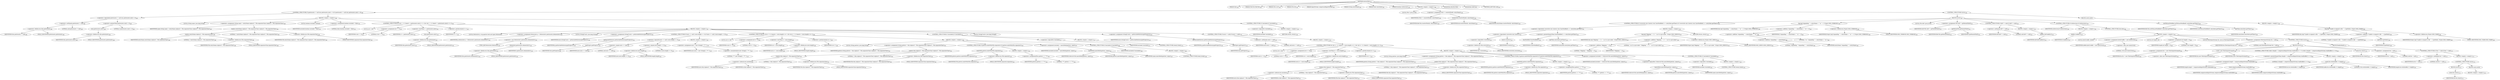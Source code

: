 digraph "extractFile" {  
"352" [label = <(METHOD,extractFile)<SUB>182</SUB>> ]
"21" [label = <(PARAM,this)<SUB>182</SUB>> ]
"353" [label = <(PARAM,FileUtils fileUtils)<SUB>182</SUB>> ]
"354" [label = <(PARAM,File srcF)<SUB>182</SUB>> ]
"355" [label = <(PARAM,File dir)<SUB>182</SUB>> ]
"356" [label = <(PARAM,InputStream compressedInputStream)<SUB>183</SUB>> ]
"357" [label = <(PARAM,String entryName)<SUB>184</SUB>> ]
"358" [label = <(PARAM,Date entryDate)<SUB>185</SUB>> ]
"359" [label = <(PARAM,boolean isDirectory)<SUB>185</SUB>> ]
"360" [label = <(BLOCK,&lt;empty&gt;,&lt;empty&gt;)<SUB>186</SUB>> ]
"361" [label = <(CONTROL_STRUCTURE,if (patternsets != null &amp;&amp; patternsets.size() &gt; 0),if (patternsets != null &amp;&amp; patternsets.size() &gt; 0))<SUB>188</SUB>> ]
"362" [label = <(&lt;operator&gt;.logicalAnd,patternsets != null &amp;&amp; patternsets.size() &gt; 0)<SUB>188</SUB>> ]
"363" [label = <(&lt;operator&gt;.notEquals,patternsets != null)<SUB>188</SUB>> ]
"364" [label = <(&lt;operator&gt;.fieldAccess,this.patternsets)<SUB>188</SUB>> ]
"365" [label = <(IDENTIFIER,this,patternsets != null)<SUB>188</SUB>> ]
"366" [label = <(FIELD_IDENTIFIER,patternsets,patternsets)<SUB>188</SUB>> ]
"367" [label = <(LITERAL,null,patternsets != null)<SUB>188</SUB>> ]
"368" [label = <(&lt;operator&gt;.greaterThan,patternsets.size() &gt; 0)<SUB>188</SUB>> ]
"369" [label = <(size,patternsets.size())<SUB>188</SUB>> ]
"370" [label = <(&lt;operator&gt;.fieldAccess,this.patternsets)<SUB>188</SUB>> ]
"371" [label = <(IDENTIFIER,this,patternsets.size())<SUB>188</SUB>> ]
"372" [label = <(FIELD_IDENTIFIER,patternsets,patternsets)<SUB>188</SUB>> ]
"373" [label = <(LITERAL,0,patternsets.size() &gt; 0)<SUB>188</SUB>> ]
"374" [label = <(BLOCK,&lt;empty&gt;,&lt;empty&gt;)<SUB>188</SUB>> ]
"375" [label = <(LOCAL,String name: java.lang.String)> ]
"376" [label = <(&lt;operator&gt;.assignment,String name = entryName.replace('/', File.separatorChar).replace('\\', File.separatorChar))<SUB>189</SUB>> ]
"377" [label = <(IDENTIFIER,name,String name = entryName.replace('/', File.separatorChar).replace('\\', File.separatorChar))<SUB>189</SUB>> ]
"378" [label = <(replace,entryName.replace('/', File.separatorChar).replace('\\', File.separatorChar))<SUB>189</SUB>> ]
"379" [label = <(replace,entryName.replace('/', File.separatorChar))<SUB>189</SUB>> ]
"380" [label = <(IDENTIFIER,entryName,entryName.replace('/', File.separatorChar))<SUB>189</SUB>> ]
"381" [label = <(LITERAL,'/',entryName.replace('/', File.separatorChar))<SUB>189</SUB>> ]
"382" [label = <(&lt;operator&gt;.fieldAccess,File.separatorChar)<SUB>189</SUB>> ]
"383" [label = <(IDENTIFIER,File,entryName.replace('/', File.separatorChar))<SUB>189</SUB>> ]
"384" [label = <(FIELD_IDENTIFIER,separatorChar,separatorChar)<SUB>189</SUB>> ]
"385" [label = <(LITERAL,'\\',entryName.replace('/', File.separatorChar).replace('\\', File.separatorChar))<SUB>190</SUB>> ]
"386" [label = <(&lt;operator&gt;.fieldAccess,File.separatorChar)<SUB>190</SUB>> ]
"387" [label = <(IDENTIFIER,File,entryName.replace('/', File.separatorChar).replace('\\', File.separatorChar))<SUB>190</SUB>> ]
"388" [label = <(FIELD_IDENTIFIER,separatorChar,separatorChar)<SUB>190</SUB>> ]
"389" [label = <(LOCAL,boolean included: boolean)> ]
"390" [label = <(&lt;operator&gt;.assignment,boolean included = false)<SUB>191</SUB>> ]
"391" [label = <(IDENTIFIER,included,boolean included = false)<SUB>191</SUB>> ]
"392" [label = <(LITERAL,false,boolean included = false)<SUB>191</SUB>> ]
"393" [label = <(CONTROL_STRUCTURE,for (int v = 0; Some(v &lt; patternsets.size()); v++),for (int v = 0; Some(v &lt; patternsets.size()); v++))<SUB>192</SUB>> ]
"394" [label = <(LOCAL,int v: int)> ]
"395" [label = <(&lt;operator&gt;.assignment,int v = 0)<SUB>192</SUB>> ]
"396" [label = <(IDENTIFIER,v,int v = 0)<SUB>192</SUB>> ]
"397" [label = <(LITERAL,0,int v = 0)<SUB>192</SUB>> ]
"398" [label = <(&lt;operator&gt;.lessThan,v &lt; patternsets.size())<SUB>192</SUB>> ]
"399" [label = <(IDENTIFIER,v,v &lt; patternsets.size())<SUB>192</SUB>> ]
"400" [label = <(size,patternsets.size())<SUB>192</SUB>> ]
"401" [label = <(&lt;operator&gt;.fieldAccess,this.patternsets)<SUB>192</SUB>> ]
"402" [label = <(IDENTIFIER,this,patternsets.size())<SUB>192</SUB>> ]
"403" [label = <(FIELD_IDENTIFIER,patternsets,patternsets)<SUB>192</SUB>> ]
"404" [label = <(&lt;operator&gt;.postIncrement,v++)<SUB>192</SUB>> ]
"405" [label = <(IDENTIFIER,v,v++)<SUB>192</SUB>> ]
"406" [label = <(BLOCK,&lt;empty&gt;,&lt;empty&gt;)<SUB>192</SUB>> ]
"407" [label = <(LOCAL,PatternSet p: org.apache.tools.ant.types.PatternSet)> ]
"408" [label = <(&lt;operator&gt;.assignment,PatternSet p = (PatternSet) patternsets.elementAt(v))<SUB>193</SUB>> ]
"409" [label = <(IDENTIFIER,p,PatternSet p = (PatternSet) patternsets.elementAt(v))<SUB>193</SUB>> ]
"410" [label = <(&lt;operator&gt;.cast,(PatternSet) patternsets.elementAt(v))<SUB>193</SUB>> ]
"411" [label = <(TYPE_REF,PatternSet,PatternSet)<SUB>193</SUB>> ]
"412" [label = <(elementAt,patternsets.elementAt(v))<SUB>193</SUB>> ]
"413" [label = <(&lt;operator&gt;.fieldAccess,this.patternsets)<SUB>193</SUB>> ]
"414" [label = <(IDENTIFIER,this,patternsets.elementAt(v))<SUB>193</SUB>> ]
"415" [label = <(FIELD_IDENTIFIER,patternsets,patternsets)<SUB>193</SUB>> ]
"416" [label = <(IDENTIFIER,v,patternsets.elementAt(v))<SUB>193</SUB>> ]
"417" [label = <(LOCAL,String[] incls: java.lang.String[])> ]
"418" [label = <(&lt;operator&gt;.assignment,String[] incls = getIncludePatterns(getProject()))<SUB>194</SUB>> ]
"419" [label = <(IDENTIFIER,incls,String[] incls = getIncludePatterns(getProject()))<SUB>194</SUB>> ]
"420" [label = <(getIncludePatterns,getIncludePatterns(getProject()))<SUB>194</SUB>> ]
"421" [label = <(IDENTIFIER,p,getIncludePatterns(getProject()))<SUB>194</SUB>> ]
"422" [label = <(getProject,getProject())<SUB>194</SUB>> ]
"20" [label = <(IDENTIFIER,this,getProject())<SUB>194</SUB>> ]
"423" [label = <(CONTROL_STRUCTURE,if (incls == null || incls.length == 0),if (incls == null || incls.length == 0))<SUB>195</SUB>> ]
"424" [label = <(&lt;operator&gt;.logicalOr,incls == null || incls.length == 0)<SUB>195</SUB>> ]
"425" [label = <(&lt;operator&gt;.equals,incls == null)<SUB>195</SUB>> ]
"426" [label = <(IDENTIFIER,incls,incls == null)<SUB>195</SUB>> ]
"427" [label = <(LITERAL,null,incls == null)<SUB>195</SUB>> ]
"428" [label = <(&lt;operator&gt;.equals,incls.length == 0)<SUB>195</SUB>> ]
"429" [label = <(&lt;operator&gt;.fieldAccess,incls.length)<SUB>195</SUB>> ]
"430" [label = <(IDENTIFIER,incls,incls.length == 0)<SUB>195</SUB>> ]
"431" [label = <(FIELD_IDENTIFIER,length,length)<SUB>195</SUB>> ]
"432" [label = <(LITERAL,0,incls.length == 0)<SUB>195</SUB>> ]
"433" [label = <(BLOCK,&lt;empty&gt;,&lt;empty&gt;)<SUB>195</SUB>> ]
"434" [label = <(&lt;operator&gt;.assignment,incls = new String[] { &quot;**&quot; })<SUB>197</SUB>> ]
"435" [label = <(IDENTIFIER,incls,incls = new String[] { &quot;**&quot; })<SUB>197</SUB>> ]
"436" [label = <(&lt;operator&gt;.arrayInitializer,new String[] { &quot;**&quot; })<SUB>197</SUB>> ]
"437" [label = <(LITERAL,&quot;**&quot;,new String[] { &quot;**&quot; })<SUB>197</SUB>> ]
"438" [label = <(CONTROL_STRUCTURE,for (int w = 0; Some(w &lt; incls.length); w++),for (int w = 0; Some(w &lt; incls.length); w++))<SUB>200</SUB>> ]
"439" [label = <(LOCAL,int w: int)> ]
"440" [label = <(&lt;operator&gt;.assignment,int w = 0)<SUB>200</SUB>> ]
"441" [label = <(IDENTIFIER,w,int w = 0)<SUB>200</SUB>> ]
"442" [label = <(LITERAL,0,int w = 0)<SUB>200</SUB>> ]
"443" [label = <(&lt;operator&gt;.lessThan,w &lt; incls.length)<SUB>200</SUB>> ]
"444" [label = <(IDENTIFIER,w,w &lt; incls.length)<SUB>200</SUB>> ]
"445" [label = <(&lt;operator&gt;.fieldAccess,incls.length)<SUB>200</SUB>> ]
"446" [label = <(IDENTIFIER,incls,w &lt; incls.length)<SUB>200</SUB>> ]
"447" [label = <(FIELD_IDENTIFIER,length,length)<SUB>200</SUB>> ]
"448" [label = <(&lt;operator&gt;.postIncrement,w++)<SUB>200</SUB>> ]
"449" [label = <(IDENTIFIER,w,w++)<SUB>200</SUB>> ]
"450" [label = <(BLOCK,&lt;empty&gt;,&lt;empty&gt;)<SUB>200</SUB>> ]
"451" [label = <(LOCAL,String pattern: java.lang.String)> ]
"452" [label = <(&lt;operator&gt;.assignment,String pattern = this.replace('/', File.separatorChar).replace('\\', File.separatorChar))<SUB>201</SUB>> ]
"453" [label = <(IDENTIFIER,pattern,String pattern = this.replace('/', File.separatorChar).replace('\\', File.separatorChar))<SUB>201</SUB>> ]
"454" [label = <(replace,this.replace('/', File.separatorChar).replace('\\', File.separatorChar))<SUB>201</SUB>> ]
"455" [label = <(replace,this.replace('/', File.separatorChar))<SUB>201</SUB>> ]
"456" [label = <(&lt;operator&gt;.indexAccess,incls[w])<SUB>201</SUB>> ]
"457" [label = <(IDENTIFIER,incls,this.replace('/', File.separatorChar))<SUB>201</SUB>> ]
"458" [label = <(IDENTIFIER,w,this.replace('/', File.separatorChar))<SUB>201</SUB>> ]
"459" [label = <(LITERAL,'/',this.replace('/', File.separatorChar))<SUB>201</SUB>> ]
"460" [label = <(&lt;operator&gt;.fieldAccess,File.separatorChar)<SUB>201</SUB>> ]
"461" [label = <(IDENTIFIER,File,this.replace('/', File.separatorChar))<SUB>201</SUB>> ]
"462" [label = <(FIELD_IDENTIFIER,separatorChar,separatorChar)<SUB>201</SUB>> ]
"463" [label = <(LITERAL,'\\',this.replace('/', File.separatorChar).replace('\\', File.separatorChar))<SUB>202</SUB>> ]
"464" [label = <(&lt;operator&gt;.fieldAccess,File.separatorChar)<SUB>202</SUB>> ]
"465" [label = <(IDENTIFIER,File,this.replace('/', File.separatorChar).replace('\\', File.separatorChar))<SUB>202</SUB>> ]
"466" [label = <(FIELD_IDENTIFIER,separatorChar,separatorChar)<SUB>202</SUB>> ]
"467" [label = <(CONTROL_STRUCTURE,if (pattern.endsWith(File.separator)),if (pattern.endsWith(File.separator)))<SUB>203</SUB>> ]
"468" [label = <(endsWith,pattern.endsWith(File.separator))<SUB>203</SUB>> ]
"469" [label = <(IDENTIFIER,pattern,pattern.endsWith(File.separator))<SUB>203</SUB>> ]
"470" [label = <(&lt;operator&gt;.fieldAccess,File.separator)<SUB>203</SUB>> ]
"471" [label = <(IDENTIFIER,File,pattern.endsWith(File.separator))<SUB>203</SUB>> ]
"472" [label = <(FIELD_IDENTIFIER,separator,separator)<SUB>203</SUB>> ]
"473" [label = <(BLOCK,&lt;empty&gt;,&lt;empty&gt;)<SUB>203</SUB>> ]
"474" [label = <(&lt;operator&gt;.assignmentPlus,pattern += &quot;**&quot;)<SUB>204</SUB>> ]
"475" [label = <(IDENTIFIER,pattern,pattern += &quot;**&quot;)<SUB>204</SUB>> ]
"476" [label = <(LITERAL,&quot;**&quot;,pattern += &quot;**&quot;)<SUB>204</SUB>> ]
"477" [label = <(&lt;operator&gt;.assignment,included = matchPath(pattern, name))<SUB>207</SUB>> ]
"478" [label = <(IDENTIFIER,included,included = matchPath(pattern, name))<SUB>207</SUB>> ]
"479" [label = <(matchPath,matchPath(pattern, name))<SUB>207</SUB>> ]
"480" [label = <(IDENTIFIER,SelectorUtils,matchPath(pattern, name))<SUB>207</SUB>> ]
"481" [label = <(IDENTIFIER,pattern,matchPath(pattern, name))<SUB>207</SUB>> ]
"482" [label = <(IDENTIFIER,name,matchPath(pattern, name))<SUB>207</SUB>> ]
"483" [label = <(CONTROL_STRUCTURE,if (included),if (included))<SUB>208</SUB>> ]
"484" [label = <(IDENTIFIER,included,if (included))<SUB>208</SUB>> ]
"485" [label = <(BLOCK,&lt;empty&gt;,&lt;empty&gt;)<SUB>208</SUB>> ]
"486" [label = <(CONTROL_STRUCTURE,break;,break;)<SUB>209</SUB>> ]
"487" [label = <(CONTROL_STRUCTURE,if (!included),if (!included))<SUB>213</SUB>> ]
"488" [label = <(&lt;operator&gt;.logicalNot,!included)<SUB>213</SUB>> ]
"489" [label = <(IDENTIFIER,included,!included)<SUB>213</SUB>> ]
"490" [label = <(BLOCK,&lt;empty&gt;,&lt;empty&gt;)<SUB>213</SUB>> ]
"491" [label = <(CONTROL_STRUCTURE,break;,break;)<SUB>214</SUB>> ]
"492" [label = <(LOCAL,String[] excls: java.lang.String[])> ]
"493" [label = <(&lt;operator&gt;.assignment,String[] excls = getExcludePatterns(getProject()))<SUB>218</SUB>> ]
"494" [label = <(IDENTIFIER,excls,String[] excls = getExcludePatterns(getProject()))<SUB>218</SUB>> ]
"495" [label = <(getExcludePatterns,getExcludePatterns(getProject()))<SUB>218</SUB>> ]
"496" [label = <(IDENTIFIER,p,getExcludePatterns(getProject()))<SUB>218</SUB>> ]
"497" [label = <(getProject,getProject())<SUB>218</SUB>> ]
"22" [label = <(IDENTIFIER,this,getProject())<SUB>218</SUB>> ]
"498" [label = <(CONTROL_STRUCTURE,if (excls != null),if (excls != null))<SUB>219</SUB>> ]
"499" [label = <(&lt;operator&gt;.notEquals,excls != null)<SUB>219</SUB>> ]
"500" [label = <(IDENTIFIER,excls,excls != null)<SUB>219</SUB>> ]
"501" [label = <(LITERAL,null,excls != null)<SUB>219</SUB>> ]
"502" [label = <(BLOCK,&lt;empty&gt;,&lt;empty&gt;)<SUB>219</SUB>> ]
"503" [label = <(CONTROL_STRUCTURE,for (int w = 0; Some(w &lt; excls.length); w++),for (int w = 0; Some(w &lt; excls.length); w++))<SUB>220</SUB>> ]
"504" [label = <(LOCAL,int w: int)> ]
"505" [label = <(&lt;operator&gt;.assignment,int w = 0)<SUB>220</SUB>> ]
"506" [label = <(IDENTIFIER,w,int w = 0)<SUB>220</SUB>> ]
"507" [label = <(LITERAL,0,int w = 0)<SUB>220</SUB>> ]
"508" [label = <(&lt;operator&gt;.lessThan,w &lt; excls.length)<SUB>220</SUB>> ]
"509" [label = <(IDENTIFIER,w,w &lt; excls.length)<SUB>220</SUB>> ]
"510" [label = <(&lt;operator&gt;.fieldAccess,excls.length)<SUB>220</SUB>> ]
"511" [label = <(IDENTIFIER,excls,w &lt; excls.length)<SUB>220</SUB>> ]
"512" [label = <(FIELD_IDENTIFIER,length,length)<SUB>220</SUB>> ]
"513" [label = <(&lt;operator&gt;.postIncrement,w++)<SUB>220</SUB>> ]
"514" [label = <(IDENTIFIER,w,w++)<SUB>220</SUB>> ]
"515" [label = <(BLOCK,&lt;empty&gt;,&lt;empty&gt;)<SUB>220</SUB>> ]
"516" [label = <(LOCAL,String pattern: java.lang.String)> ]
"517" [label = <(&lt;operator&gt;.assignment,String pattern = this.replace('/', File.separatorChar).replace('\\', File.separatorChar))<SUB>221</SUB>> ]
"518" [label = <(IDENTIFIER,pattern,String pattern = this.replace('/', File.separatorChar).replace('\\', File.separatorChar))<SUB>221</SUB>> ]
"519" [label = <(replace,this.replace('/', File.separatorChar).replace('\\', File.separatorChar))<SUB>221</SUB>> ]
"520" [label = <(replace,this.replace('/', File.separatorChar))<SUB>221</SUB>> ]
"521" [label = <(&lt;operator&gt;.indexAccess,excls[w])<SUB>221</SUB>> ]
"522" [label = <(IDENTIFIER,excls,this.replace('/', File.separatorChar))<SUB>221</SUB>> ]
"523" [label = <(IDENTIFIER,w,this.replace('/', File.separatorChar))<SUB>221</SUB>> ]
"524" [label = <(LITERAL,'/',this.replace('/', File.separatorChar))<SUB>222</SUB>> ]
"525" [label = <(&lt;operator&gt;.fieldAccess,File.separatorChar)<SUB>222</SUB>> ]
"526" [label = <(IDENTIFIER,File,this.replace('/', File.separatorChar))<SUB>222</SUB>> ]
"527" [label = <(FIELD_IDENTIFIER,separatorChar,separatorChar)<SUB>222</SUB>> ]
"528" [label = <(LITERAL,'\\',this.replace('/', File.separatorChar).replace('\\', File.separatorChar))<SUB>223</SUB>> ]
"529" [label = <(&lt;operator&gt;.fieldAccess,File.separatorChar)<SUB>223</SUB>> ]
"530" [label = <(IDENTIFIER,File,this.replace('/', File.separatorChar).replace('\\', File.separatorChar))<SUB>223</SUB>> ]
"531" [label = <(FIELD_IDENTIFIER,separatorChar,separatorChar)<SUB>223</SUB>> ]
"532" [label = <(CONTROL_STRUCTURE,if (pattern.endsWith(File.separator)),if (pattern.endsWith(File.separator)))<SUB>224</SUB>> ]
"533" [label = <(endsWith,pattern.endsWith(File.separator))<SUB>224</SUB>> ]
"534" [label = <(IDENTIFIER,pattern,pattern.endsWith(File.separator))<SUB>224</SUB>> ]
"535" [label = <(&lt;operator&gt;.fieldAccess,File.separator)<SUB>224</SUB>> ]
"536" [label = <(IDENTIFIER,File,pattern.endsWith(File.separator))<SUB>224</SUB>> ]
"537" [label = <(FIELD_IDENTIFIER,separator,separator)<SUB>224</SUB>> ]
"538" [label = <(BLOCK,&lt;empty&gt;,&lt;empty&gt;)<SUB>224</SUB>> ]
"539" [label = <(&lt;operator&gt;.assignmentPlus,pattern += &quot;**&quot;)<SUB>225</SUB>> ]
"540" [label = <(IDENTIFIER,pattern,pattern += &quot;**&quot;)<SUB>225</SUB>> ]
"541" [label = <(LITERAL,&quot;**&quot;,pattern += &quot;**&quot;)<SUB>225</SUB>> ]
"542" [label = <(&lt;operator&gt;.assignment,included = !(SelectorUtils.matchPath(pattern, name)))<SUB>227</SUB>> ]
"543" [label = <(IDENTIFIER,included,included = !(SelectorUtils.matchPath(pattern, name)))<SUB>227</SUB>> ]
"544" [label = <(&lt;operator&gt;.logicalNot,!(SelectorUtils.matchPath(pattern, name)))<SUB>227</SUB>> ]
"545" [label = <(matchPath,matchPath(pattern, name))<SUB>227</SUB>> ]
"546" [label = <(IDENTIFIER,SelectorUtils,matchPath(pattern, name))<SUB>227</SUB>> ]
"547" [label = <(IDENTIFIER,pattern,matchPath(pattern, name))<SUB>227</SUB>> ]
"548" [label = <(IDENTIFIER,name,matchPath(pattern, name))<SUB>227</SUB>> ]
"549" [label = <(CONTROL_STRUCTURE,if (!included),if (!included))<SUB>228</SUB>> ]
"550" [label = <(&lt;operator&gt;.logicalNot,!included)<SUB>228</SUB>> ]
"551" [label = <(IDENTIFIER,included,!included)<SUB>228</SUB>> ]
"552" [label = <(BLOCK,&lt;empty&gt;,&lt;empty&gt;)<SUB>228</SUB>> ]
"553" [label = <(CONTROL_STRUCTURE,break;,break;)<SUB>229</SUB>> ]
"554" [label = <(CONTROL_STRUCTURE,if (!included),if (!included))<SUB>234</SUB>> ]
"555" [label = <(&lt;operator&gt;.logicalNot,!included)<SUB>234</SUB>> ]
"556" [label = <(IDENTIFIER,included,!included)<SUB>234</SUB>> ]
"557" [label = <(BLOCK,&lt;empty&gt;,&lt;empty&gt;)<SUB>234</SUB>> ]
"558" [label = <(RETURN,return;,return;)<SUB>236</SUB>> ]
"559" [label = <(LOCAL,File f: java.io.File)> ]
"560" [label = <(&lt;operator&gt;.assignment,File f = resolveFile(dir, entryName))<SUB>239</SUB>> ]
"561" [label = <(IDENTIFIER,f,File f = resolveFile(dir, entryName))<SUB>239</SUB>> ]
"562" [label = <(resolveFile,resolveFile(dir, entryName))<SUB>239</SUB>> ]
"563" [label = <(IDENTIFIER,fileUtils,resolveFile(dir, entryName))<SUB>239</SUB>> ]
"564" [label = <(IDENTIFIER,dir,resolveFile(dir, entryName))<SUB>239</SUB>> ]
"565" [label = <(IDENTIFIER,entryName,resolveFile(dir, entryName))<SUB>239</SUB>> ]
"566" [label = <(CONTROL_STRUCTURE,try,try)<SUB>240</SUB>> ]
"567" [label = <(BLOCK,try,try)<SUB>240</SUB>> ]
"568" [label = <(CONTROL_STRUCTURE,if (!overwrite &amp;&amp; f.exists() &amp;&amp; f.lastModified() &gt;= entryDate.getTime()),if (!overwrite &amp;&amp; f.exists() &amp;&amp; f.lastModified() &gt;= entryDate.getTime()))<SUB>241</SUB>> ]
"569" [label = <(&lt;operator&gt;.logicalAnd,!overwrite &amp;&amp; f.exists() &amp;&amp; f.lastModified() &gt;= entryDate.getTime())<SUB>241</SUB>> ]
"570" [label = <(&lt;operator&gt;.logicalAnd,!overwrite &amp;&amp; f.exists())<SUB>241</SUB>> ]
"571" [label = <(&lt;operator&gt;.logicalNot,!overwrite)<SUB>241</SUB>> ]
"572" [label = <(&lt;operator&gt;.fieldAccess,this.overwrite)<SUB>241</SUB>> ]
"573" [label = <(IDENTIFIER,this,!overwrite)<SUB>241</SUB>> ]
"574" [label = <(FIELD_IDENTIFIER,overwrite,overwrite)<SUB>241</SUB>> ]
"575" [label = <(exists,f.exists())<SUB>241</SUB>> ]
"576" [label = <(IDENTIFIER,f,f.exists())<SUB>241</SUB>> ]
"577" [label = <(&lt;operator&gt;.greaterEqualsThan,f.lastModified() &gt;= entryDate.getTime())<SUB>242</SUB>> ]
"578" [label = <(lastModified,f.lastModified())<SUB>242</SUB>> ]
"579" [label = <(IDENTIFIER,f,f.lastModified())<SUB>242</SUB>> ]
"580" [label = <(getTime,entryDate.getTime())<SUB>242</SUB>> ]
"581" [label = <(IDENTIFIER,entryDate,entryDate.getTime())<SUB>242</SUB>> ]
"582" [label = <(BLOCK,&lt;empty&gt;,&lt;empty&gt;)<SUB>242</SUB>> ]
"583" [label = <(log,log(&quot;Skipping &quot; + f + &quot; as it is up-to-date&quot;, Project.MSG_DEBUG))<SUB>243</SUB>> ]
"23" [label = <(IDENTIFIER,this,log(&quot;Skipping &quot; + f + &quot; as it is up-to-date&quot;, Project.MSG_DEBUG))<SUB>243</SUB>> ]
"584" [label = <(&lt;operator&gt;.addition,&quot;Skipping &quot; + f + &quot; as it is up-to-date&quot;)<SUB>243</SUB>> ]
"585" [label = <(&lt;operator&gt;.addition,&quot;Skipping &quot; + f)<SUB>243</SUB>> ]
"586" [label = <(LITERAL,&quot;Skipping &quot;,&quot;Skipping &quot; + f)<SUB>243</SUB>> ]
"587" [label = <(IDENTIFIER,f,&quot;Skipping &quot; + f)<SUB>243</SUB>> ]
"588" [label = <(LITERAL,&quot; as it is up-to-date&quot;,&quot;Skipping &quot; + f + &quot; as it is up-to-date&quot;)<SUB>243</SUB>> ]
"589" [label = <(&lt;operator&gt;.fieldAccess,Project.MSG_DEBUG)<SUB>244</SUB>> ]
"590" [label = <(IDENTIFIER,Project,log(&quot;Skipping &quot; + f + &quot; as it is up-to-date&quot;, Project.MSG_DEBUG))<SUB>244</SUB>> ]
"591" [label = <(FIELD_IDENTIFIER,MSG_DEBUG,MSG_DEBUG)<SUB>244</SUB>> ]
"592" [label = <(RETURN,return;,return;)<SUB>245</SUB>> ]
"593" [label = <(log,log(&quot;expanding &quot; + entryName + &quot; to &quot; + f, Project.MSG_VERBOSE))<SUB>248</SUB>> ]
"24" [label = <(IDENTIFIER,this,log(&quot;expanding &quot; + entryName + &quot; to &quot; + f, Project.MSG_VERBOSE))<SUB>248</SUB>> ]
"594" [label = <(&lt;operator&gt;.addition,&quot;expanding &quot; + entryName + &quot; to &quot; + f)<SUB>248</SUB>> ]
"595" [label = <(&lt;operator&gt;.addition,&quot;expanding &quot; + entryName + &quot; to &quot;)<SUB>248</SUB>> ]
"596" [label = <(&lt;operator&gt;.addition,&quot;expanding &quot; + entryName)<SUB>248</SUB>> ]
"597" [label = <(LITERAL,&quot;expanding &quot;,&quot;expanding &quot; + entryName)<SUB>248</SUB>> ]
"598" [label = <(IDENTIFIER,entryName,&quot;expanding &quot; + entryName)<SUB>248</SUB>> ]
"599" [label = <(LITERAL,&quot; to &quot;,&quot;expanding &quot; + entryName + &quot; to &quot;)<SUB>248</SUB>> ]
"600" [label = <(IDENTIFIER,f,&quot;expanding &quot; + entryName + &quot; to &quot; + f)<SUB>248</SUB>> ]
"601" [label = <(&lt;operator&gt;.fieldAccess,Project.MSG_VERBOSE)<SUB>249</SUB>> ]
"602" [label = <(IDENTIFIER,Project,log(&quot;expanding &quot; + entryName + &quot; to &quot; + f, Project.MSG_VERBOSE))<SUB>249</SUB>> ]
"603" [label = <(FIELD_IDENTIFIER,MSG_VERBOSE,MSG_VERBOSE)<SUB>249</SUB>> ]
"604" [label = <(LOCAL,File dirF: java.io.File)> ]
"605" [label = <(&lt;operator&gt;.assignment,File dirF = getParentFile(f))<SUB>251</SUB>> ]
"606" [label = <(IDENTIFIER,dirF,File dirF = getParentFile(f))<SUB>251</SUB>> ]
"607" [label = <(getParentFile,getParentFile(f))<SUB>251</SUB>> ]
"608" [label = <(IDENTIFIER,fileUtils,getParentFile(f))<SUB>251</SUB>> ]
"609" [label = <(IDENTIFIER,f,getParentFile(f))<SUB>251</SUB>> ]
"610" [label = <(CONTROL_STRUCTURE,if (dirF != null),if (dirF != null))<SUB>252</SUB>> ]
"611" [label = <(&lt;operator&gt;.notEquals,dirF != null)<SUB>252</SUB>> ]
"612" [label = <(IDENTIFIER,dirF,dirF != null)<SUB>252</SUB>> ]
"613" [label = <(LITERAL,null,dirF != null)<SUB>252</SUB>> ]
"614" [label = <(BLOCK,&lt;empty&gt;,&lt;empty&gt;)<SUB>252</SUB>> ]
"615" [label = <(mkdirs,dirF.mkdirs())<SUB>253</SUB>> ]
"616" [label = <(IDENTIFIER,dirF,dirF.mkdirs())<SUB>253</SUB>> ]
"617" [label = <(CONTROL_STRUCTURE,if (isDirectory),if (isDirectory))<SUB>256</SUB>> ]
"618" [label = <(IDENTIFIER,isDirectory,if (isDirectory))<SUB>256</SUB>> ]
"619" [label = <(BLOCK,&lt;empty&gt;,&lt;empty&gt;)<SUB>256</SUB>> ]
"620" [label = <(mkdirs,f.mkdirs())<SUB>257</SUB>> ]
"621" [label = <(IDENTIFIER,f,f.mkdirs())<SUB>257</SUB>> ]
"622" [label = <(CONTROL_STRUCTURE,else,else)<SUB>258</SUB>> ]
"623" [label = <(BLOCK,&lt;empty&gt;,&lt;empty&gt;)<SUB>258</SUB>> ]
"624" [label = <(LOCAL,byte[] buffer: byte[])> ]
"625" [label = <(&lt;operator&gt;.assignment,byte[] buffer = new byte[1024])<SUB>259</SUB>> ]
"626" [label = <(IDENTIFIER,buffer,byte[] buffer = new byte[1024])<SUB>259</SUB>> ]
"627" [label = <(&lt;operator&gt;.alloc,new byte[1024])> ]
"628" [label = <(LITERAL,1024,new byte[1024])<SUB>259</SUB>> ]
"629" [label = <(LOCAL,int length: int)> ]
"630" [label = <(&lt;operator&gt;.assignment,int length = 0)<SUB>260</SUB>> ]
"631" [label = <(IDENTIFIER,length,int length = 0)<SUB>260</SUB>> ]
"632" [label = <(LITERAL,0,int length = 0)<SUB>260</SUB>> ]
"26" [label = <(LOCAL,FileOutputStream fos: java.io.FileOutputStream)> ]
"633" [label = <(&lt;operator&gt;.assignment,FileOutputStream fos = null)<SUB>261</SUB>> ]
"634" [label = <(IDENTIFIER,fos,FileOutputStream fos = null)<SUB>261</SUB>> ]
"635" [label = <(LITERAL,null,FileOutputStream fos = null)<SUB>261</SUB>> ]
"636" [label = <(CONTROL_STRUCTURE,try,try)<SUB>262</SUB>> ]
"637" [label = <(BLOCK,try,try)<SUB>262</SUB>> ]
"638" [label = <(&lt;operator&gt;.assignment,fos = new FileOutputStream(f))<SUB>263</SUB>> ]
"639" [label = <(IDENTIFIER,fos,fos = new FileOutputStream(f))<SUB>263</SUB>> ]
"640" [label = <(&lt;operator&gt;.alloc,new FileOutputStream(f))<SUB>263</SUB>> ]
"641" [label = <(&lt;init&gt;,new FileOutputStream(f))<SUB>263</SUB>> ]
"25" [label = <(IDENTIFIER,fos,new FileOutputStream(f))<SUB>263</SUB>> ]
"642" [label = <(IDENTIFIER,f,new FileOutputStream(f))<SUB>263</SUB>> ]
"643" [label = <(CONTROL_STRUCTURE,while ((length = compressedInputStream.read(buffer)) &gt;= 0),while ((length = compressedInputStream.read(buffer)) &gt;= 0))<SUB>265</SUB>> ]
"644" [label = <(&lt;operator&gt;.greaterEqualsThan,(length = compressedInputStream.read(buffer)) &gt;= 0)<SUB>265</SUB>> ]
"645" [label = <(&lt;operator&gt;.assignment,length = compressedInputStream.read(buffer))<SUB>265</SUB>> ]
"646" [label = <(IDENTIFIER,length,length = compressedInputStream.read(buffer))<SUB>265</SUB>> ]
"647" [label = <(read,compressedInputStream.read(buffer))<SUB>266</SUB>> ]
"648" [label = <(IDENTIFIER,compressedInputStream,compressedInputStream.read(buffer))<SUB>266</SUB>> ]
"649" [label = <(IDENTIFIER,buffer,compressedInputStream.read(buffer))<SUB>266</SUB>> ]
"650" [label = <(LITERAL,0,(length = compressedInputStream.read(buffer)) &gt;= 0)<SUB>266</SUB>> ]
"651" [label = <(BLOCK,&lt;empty&gt;,&lt;empty&gt;)<SUB>266</SUB>> ]
"652" [label = <(write,fos.write(buffer, 0, length))<SUB>267</SUB>> ]
"653" [label = <(IDENTIFIER,fos,fos.write(buffer, 0, length))<SUB>267</SUB>> ]
"654" [label = <(IDENTIFIER,buffer,fos.write(buffer, 0, length))<SUB>267</SUB>> ]
"655" [label = <(LITERAL,0,fos.write(buffer, 0, length))<SUB>267</SUB>> ]
"656" [label = <(IDENTIFIER,length,fos.write(buffer, 0, length))<SUB>267</SUB>> ]
"657" [label = <(close,fos.close())<SUB>270</SUB>> ]
"658" [label = <(IDENTIFIER,fos,fos.close())<SUB>270</SUB>> ]
"659" [label = <(&lt;operator&gt;.assignment,fos = null)<SUB>271</SUB>> ]
"660" [label = <(IDENTIFIER,fos,fos = null)<SUB>271</SUB>> ]
"661" [label = <(LITERAL,null,fos = null)<SUB>271</SUB>> ]
"662" [label = <(BLOCK,finally,finally)<SUB>272</SUB>> ]
"663" [label = <(CONTROL_STRUCTURE,if (fos != null),if (fos != null))<SUB>273</SUB>> ]
"664" [label = <(&lt;operator&gt;.notEquals,fos != null)<SUB>273</SUB>> ]
"665" [label = <(IDENTIFIER,fos,fos != null)<SUB>273</SUB>> ]
"666" [label = <(LITERAL,null,fos != null)<SUB>273</SUB>> ]
"667" [label = <(BLOCK,&lt;empty&gt;,&lt;empty&gt;)<SUB>273</SUB>> ]
"668" [label = <(CONTROL_STRUCTURE,try,try)<SUB>274</SUB>> ]
"669" [label = <(BLOCK,try,try)<SUB>274</SUB>> ]
"670" [label = <(close,fos.close())<SUB>275</SUB>> ]
"671" [label = <(IDENTIFIER,fos,fos.close())<SUB>275</SUB>> ]
"672" [label = <(BLOCK,catch,catch)> ]
"673" [label = <(BLOCK,&lt;empty&gt;,&lt;empty&gt;)<SUB>276</SUB>> ]
"674" [label = <(setFileLastModified,setFileLastModified(f, entryDate.getTime()))<SUB>283</SUB>> ]
"675" [label = <(IDENTIFIER,fileUtils,setFileLastModified(f, entryDate.getTime()))<SUB>283</SUB>> ]
"676" [label = <(IDENTIFIER,f,setFileLastModified(f, entryDate.getTime()))<SUB>283</SUB>> ]
"677" [label = <(getTime,entryDate.getTime())<SUB>283</SUB>> ]
"678" [label = <(IDENTIFIER,entryDate,entryDate.getTime())<SUB>283</SUB>> ]
"679" [label = <(BLOCK,catch,catch)> ]
"680" [label = <(BLOCK,&lt;empty&gt;,&lt;empty&gt;)<SUB>284</SUB>> ]
"681" [label = <(log,log(&quot;Unable to expand to file &quot; + f.getPath(), Project.MSG_WARN))<SUB>285</SUB>> ]
"27" [label = <(IDENTIFIER,this,log(&quot;Unable to expand to file &quot; + f.getPath(), Project.MSG_WARN))<SUB>285</SUB>> ]
"682" [label = <(&lt;operator&gt;.addition,&quot;Unable to expand to file &quot; + f.getPath())<SUB>285</SUB>> ]
"683" [label = <(LITERAL,&quot;Unable to expand to file &quot;,&quot;Unable to expand to file &quot; + f.getPath())<SUB>285</SUB>> ]
"684" [label = <(getPath,f.getPath())<SUB>285</SUB>> ]
"685" [label = <(IDENTIFIER,f,f.getPath())<SUB>285</SUB>> ]
"686" [label = <(&lt;operator&gt;.fieldAccess,Project.MSG_WARN)<SUB>285</SUB>> ]
"687" [label = <(IDENTIFIER,Project,log(&quot;Unable to expand to file &quot; + f.getPath(), Project.MSG_WARN))<SUB>285</SUB>> ]
"688" [label = <(FIELD_IDENTIFIER,MSG_WARN,MSG_WARN)<SUB>285</SUB>> ]
"689" [label = <(MODIFIER,PROTECTED)> ]
"690" [label = <(MODIFIER,VIRTUAL)> ]
"691" [label = <(METHOD_RETURN,void)<SUB>182</SUB>> ]
  "352" -> "21" 
  "352" -> "353" 
  "352" -> "354" 
  "352" -> "355" 
  "352" -> "356" 
  "352" -> "357" 
  "352" -> "358" 
  "352" -> "359" 
  "352" -> "360" 
  "352" -> "689" 
  "352" -> "690" 
  "352" -> "691" 
  "360" -> "361" 
  "360" -> "559" 
  "360" -> "560" 
  "360" -> "566" 
  "361" -> "362" 
  "361" -> "374" 
  "362" -> "363" 
  "362" -> "368" 
  "363" -> "364" 
  "363" -> "367" 
  "364" -> "365" 
  "364" -> "366" 
  "368" -> "369" 
  "368" -> "373" 
  "369" -> "370" 
  "370" -> "371" 
  "370" -> "372" 
  "374" -> "375" 
  "374" -> "376" 
  "374" -> "389" 
  "374" -> "390" 
  "374" -> "393" 
  "374" -> "554" 
  "376" -> "377" 
  "376" -> "378" 
  "378" -> "379" 
  "378" -> "385" 
  "378" -> "386" 
  "379" -> "380" 
  "379" -> "381" 
  "379" -> "382" 
  "382" -> "383" 
  "382" -> "384" 
  "386" -> "387" 
  "386" -> "388" 
  "390" -> "391" 
  "390" -> "392" 
  "393" -> "394" 
  "393" -> "395" 
  "393" -> "398" 
  "393" -> "404" 
  "393" -> "406" 
  "395" -> "396" 
  "395" -> "397" 
  "398" -> "399" 
  "398" -> "400" 
  "400" -> "401" 
  "401" -> "402" 
  "401" -> "403" 
  "404" -> "405" 
  "406" -> "407" 
  "406" -> "408" 
  "406" -> "417" 
  "406" -> "418" 
  "406" -> "423" 
  "406" -> "438" 
  "406" -> "487" 
  "406" -> "492" 
  "406" -> "493" 
  "406" -> "498" 
  "408" -> "409" 
  "408" -> "410" 
  "410" -> "411" 
  "410" -> "412" 
  "412" -> "413" 
  "412" -> "416" 
  "413" -> "414" 
  "413" -> "415" 
  "418" -> "419" 
  "418" -> "420" 
  "420" -> "421" 
  "420" -> "422" 
  "422" -> "20" 
  "423" -> "424" 
  "423" -> "433" 
  "424" -> "425" 
  "424" -> "428" 
  "425" -> "426" 
  "425" -> "427" 
  "428" -> "429" 
  "428" -> "432" 
  "429" -> "430" 
  "429" -> "431" 
  "433" -> "434" 
  "434" -> "435" 
  "434" -> "436" 
  "436" -> "437" 
  "438" -> "439" 
  "438" -> "440" 
  "438" -> "443" 
  "438" -> "448" 
  "438" -> "450" 
  "440" -> "441" 
  "440" -> "442" 
  "443" -> "444" 
  "443" -> "445" 
  "445" -> "446" 
  "445" -> "447" 
  "448" -> "449" 
  "450" -> "451" 
  "450" -> "452" 
  "450" -> "467" 
  "450" -> "477" 
  "450" -> "483" 
  "452" -> "453" 
  "452" -> "454" 
  "454" -> "455" 
  "454" -> "463" 
  "454" -> "464" 
  "455" -> "456" 
  "455" -> "459" 
  "455" -> "460" 
  "456" -> "457" 
  "456" -> "458" 
  "460" -> "461" 
  "460" -> "462" 
  "464" -> "465" 
  "464" -> "466" 
  "467" -> "468" 
  "467" -> "473" 
  "468" -> "469" 
  "468" -> "470" 
  "470" -> "471" 
  "470" -> "472" 
  "473" -> "474" 
  "474" -> "475" 
  "474" -> "476" 
  "477" -> "478" 
  "477" -> "479" 
  "479" -> "480" 
  "479" -> "481" 
  "479" -> "482" 
  "483" -> "484" 
  "483" -> "485" 
  "485" -> "486" 
  "487" -> "488" 
  "487" -> "490" 
  "488" -> "489" 
  "490" -> "491" 
  "493" -> "494" 
  "493" -> "495" 
  "495" -> "496" 
  "495" -> "497" 
  "497" -> "22" 
  "498" -> "499" 
  "498" -> "502" 
  "499" -> "500" 
  "499" -> "501" 
  "502" -> "503" 
  "503" -> "504" 
  "503" -> "505" 
  "503" -> "508" 
  "503" -> "513" 
  "503" -> "515" 
  "505" -> "506" 
  "505" -> "507" 
  "508" -> "509" 
  "508" -> "510" 
  "510" -> "511" 
  "510" -> "512" 
  "513" -> "514" 
  "515" -> "516" 
  "515" -> "517" 
  "515" -> "532" 
  "515" -> "542" 
  "515" -> "549" 
  "517" -> "518" 
  "517" -> "519" 
  "519" -> "520" 
  "519" -> "528" 
  "519" -> "529" 
  "520" -> "521" 
  "520" -> "524" 
  "520" -> "525" 
  "521" -> "522" 
  "521" -> "523" 
  "525" -> "526" 
  "525" -> "527" 
  "529" -> "530" 
  "529" -> "531" 
  "532" -> "533" 
  "532" -> "538" 
  "533" -> "534" 
  "533" -> "535" 
  "535" -> "536" 
  "535" -> "537" 
  "538" -> "539" 
  "539" -> "540" 
  "539" -> "541" 
  "542" -> "543" 
  "542" -> "544" 
  "544" -> "545" 
  "545" -> "546" 
  "545" -> "547" 
  "545" -> "548" 
  "549" -> "550" 
  "549" -> "552" 
  "550" -> "551" 
  "552" -> "553" 
  "554" -> "555" 
  "554" -> "557" 
  "555" -> "556" 
  "557" -> "558" 
  "560" -> "561" 
  "560" -> "562" 
  "562" -> "563" 
  "562" -> "564" 
  "562" -> "565" 
  "566" -> "567" 
  "566" -> "679" 
  "567" -> "568" 
  "567" -> "593" 
  "567" -> "604" 
  "567" -> "605" 
  "567" -> "610" 
  "567" -> "617" 
  "567" -> "674" 
  "568" -> "569" 
  "568" -> "582" 
  "569" -> "570" 
  "569" -> "577" 
  "570" -> "571" 
  "570" -> "575" 
  "571" -> "572" 
  "572" -> "573" 
  "572" -> "574" 
  "575" -> "576" 
  "577" -> "578" 
  "577" -> "580" 
  "578" -> "579" 
  "580" -> "581" 
  "582" -> "583" 
  "582" -> "592" 
  "583" -> "23" 
  "583" -> "584" 
  "583" -> "589" 
  "584" -> "585" 
  "584" -> "588" 
  "585" -> "586" 
  "585" -> "587" 
  "589" -> "590" 
  "589" -> "591" 
  "593" -> "24" 
  "593" -> "594" 
  "593" -> "601" 
  "594" -> "595" 
  "594" -> "600" 
  "595" -> "596" 
  "595" -> "599" 
  "596" -> "597" 
  "596" -> "598" 
  "601" -> "602" 
  "601" -> "603" 
  "605" -> "606" 
  "605" -> "607" 
  "607" -> "608" 
  "607" -> "609" 
  "610" -> "611" 
  "610" -> "614" 
  "611" -> "612" 
  "611" -> "613" 
  "614" -> "615" 
  "615" -> "616" 
  "617" -> "618" 
  "617" -> "619" 
  "617" -> "622" 
  "619" -> "620" 
  "620" -> "621" 
  "622" -> "623" 
  "623" -> "624" 
  "623" -> "625" 
  "623" -> "629" 
  "623" -> "630" 
  "623" -> "26" 
  "623" -> "633" 
  "623" -> "636" 
  "625" -> "626" 
  "625" -> "627" 
  "627" -> "628" 
  "630" -> "631" 
  "630" -> "632" 
  "633" -> "634" 
  "633" -> "635" 
  "636" -> "637" 
  "636" -> "662" 
  "637" -> "638" 
  "637" -> "641" 
  "637" -> "643" 
  "637" -> "657" 
  "637" -> "659" 
  "638" -> "639" 
  "638" -> "640" 
  "641" -> "25" 
  "641" -> "642" 
  "643" -> "644" 
  "643" -> "651" 
  "644" -> "645" 
  "644" -> "650" 
  "645" -> "646" 
  "645" -> "647" 
  "647" -> "648" 
  "647" -> "649" 
  "651" -> "652" 
  "652" -> "653" 
  "652" -> "654" 
  "652" -> "655" 
  "652" -> "656" 
  "657" -> "658" 
  "659" -> "660" 
  "659" -> "661" 
  "662" -> "663" 
  "663" -> "664" 
  "663" -> "667" 
  "664" -> "665" 
  "664" -> "666" 
  "667" -> "668" 
  "668" -> "669" 
  "668" -> "672" 
  "669" -> "670" 
  "670" -> "671" 
  "672" -> "673" 
  "674" -> "675" 
  "674" -> "676" 
  "674" -> "677" 
  "677" -> "678" 
  "679" -> "680" 
  "680" -> "681" 
  "681" -> "27" 
  "681" -> "682" 
  "681" -> "686" 
  "682" -> "683" 
  "682" -> "684" 
  "684" -> "685" 
  "686" -> "687" 
  "686" -> "688" 
}
